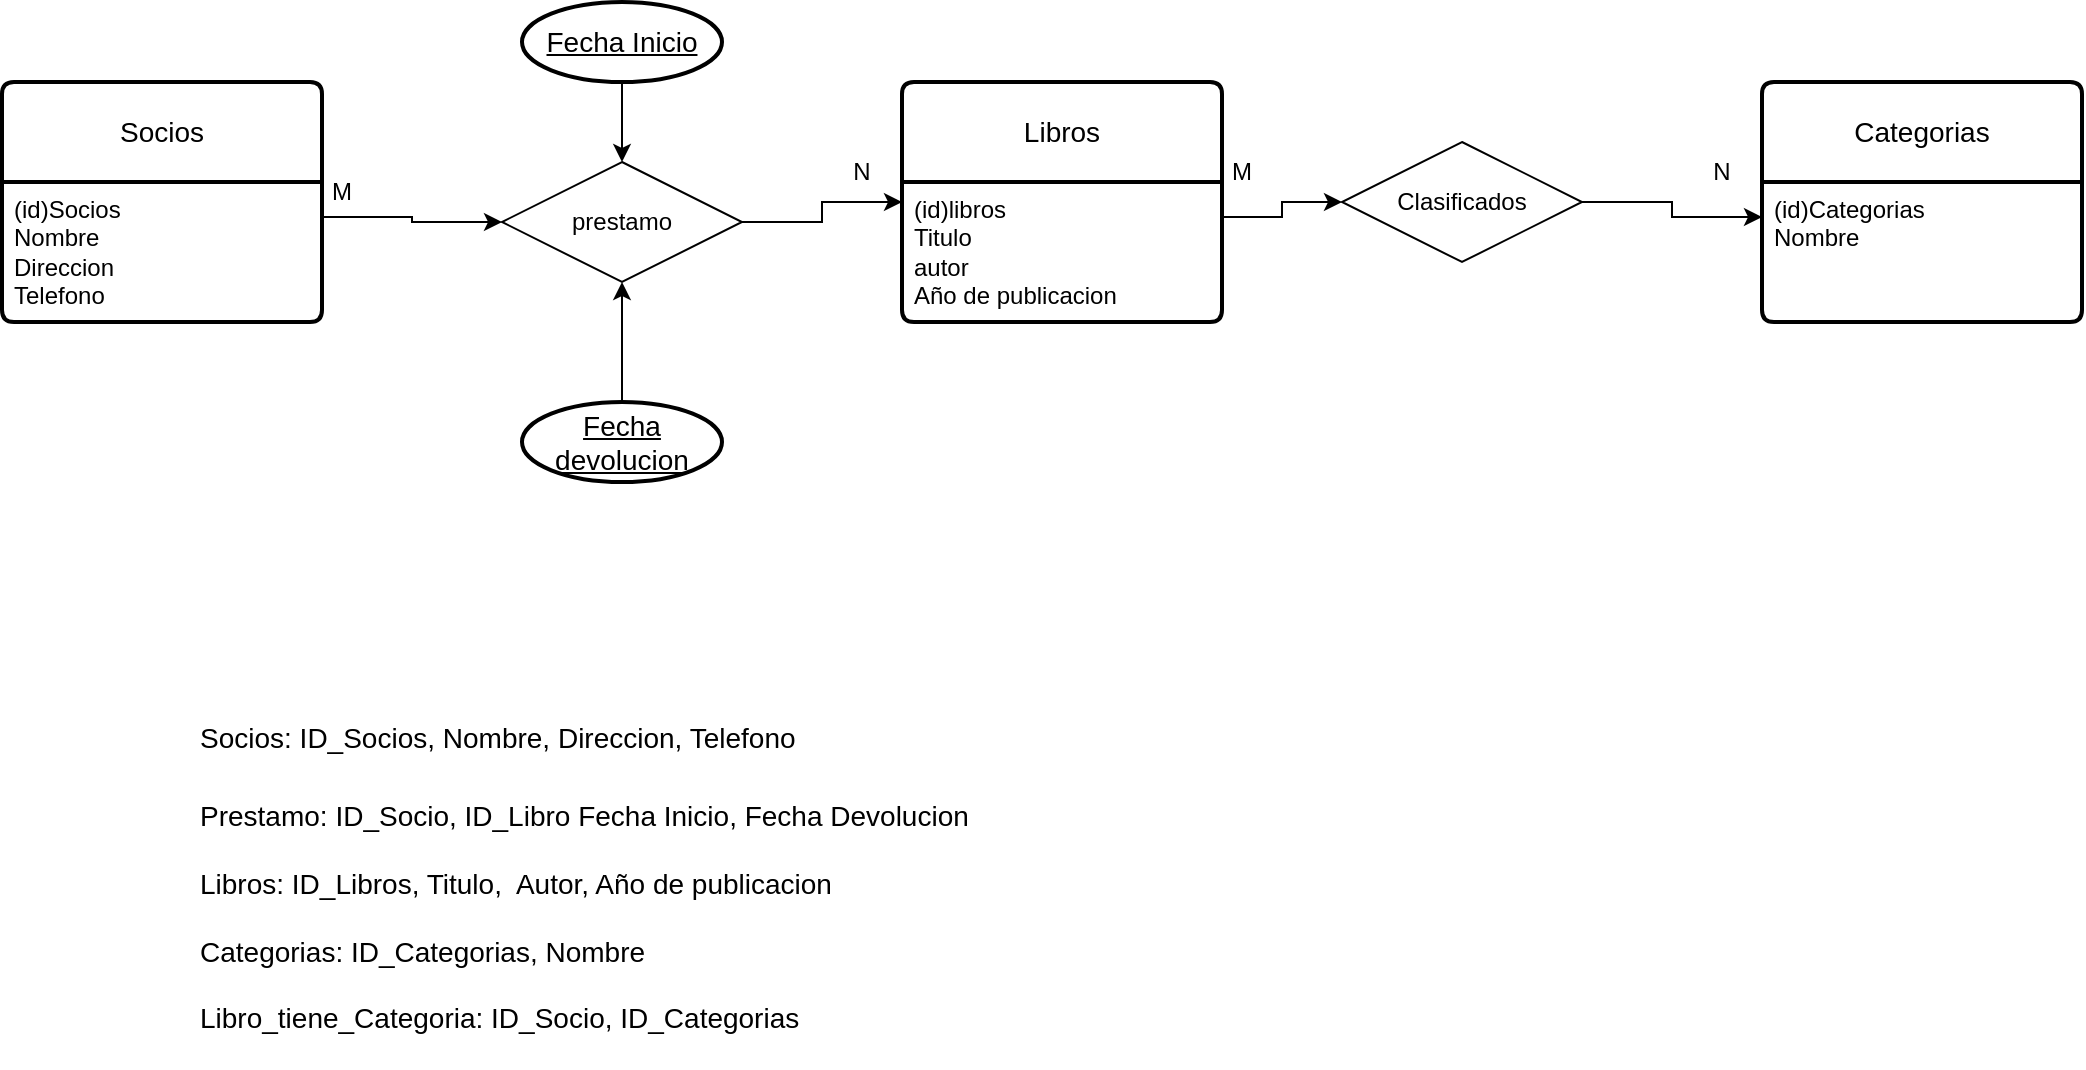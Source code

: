<mxfile version="28.2.7">
  <diagram name="Página-1" id="v4S8-J7HO90VfEI-XX9y">
    <mxGraphModel dx="2108" dy="567" grid="1" gridSize="10" guides="1" tooltips="1" connect="1" arrows="1" fold="1" page="1" pageScale="1" pageWidth="827" pageHeight="1169" math="0" shadow="0">
      <root>
        <mxCell id="0" />
        <mxCell id="1" parent="0" />
        <mxCell id="vJkgdpiVfPOg-435cQB6-1" value="Libros" style="swimlane;childLayout=stackLayout;horizontal=1;startSize=50;horizontalStack=0;rounded=1;fontSize=14;fontStyle=0;strokeWidth=2;resizeParent=0;resizeLast=1;shadow=0;dashed=0;align=center;arcSize=4;whiteSpace=wrap;html=1;" vertex="1" parent="1">
          <mxGeometry x="430" y="140" width="160" height="120" as="geometry" />
        </mxCell>
        <mxCell id="vJkgdpiVfPOg-435cQB6-2" value="(id)libros&lt;div&gt;Titulo&lt;/div&gt;&lt;div&gt;autor&lt;/div&gt;&lt;div&gt;Año de publicacion&lt;/div&gt;" style="align=left;strokeColor=none;fillColor=none;spacingLeft=4;spacingRight=4;fontSize=12;verticalAlign=top;resizable=0;rotatable=0;part=1;html=1;whiteSpace=wrap;" vertex="1" parent="vJkgdpiVfPOg-435cQB6-1">
          <mxGeometry y="50" width="160" height="70" as="geometry" />
        </mxCell>
        <mxCell id="vJkgdpiVfPOg-435cQB6-5" style="edgeStyle=orthogonalEdgeStyle;rounded=0;orthogonalLoop=1;jettySize=auto;html=1;exitX=0;exitY=0;exitDx=0;exitDy=0;" edge="1" parent="vJkgdpiVfPOg-435cQB6-1">
          <mxGeometry relative="1" as="geometry">
            <mxPoint x="80" y="120" as="sourcePoint" />
            <mxPoint x="80" y="120" as="targetPoint" />
          </mxGeometry>
        </mxCell>
        <mxCell id="vJkgdpiVfPOg-435cQB6-9" value="Socios" style="swimlane;childLayout=stackLayout;horizontal=1;startSize=50;horizontalStack=0;rounded=1;fontSize=14;fontStyle=0;strokeWidth=2;resizeParent=0;resizeLast=1;shadow=0;dashed=0;align=center;arcSize=4;whiteSpace=wrap;html=1;" vertex="1" parent="1">
          <mxGeometry x="-20" y="140" width="160" height="120" as="geometry" />
        </mxCell>
        <mxCell id="vJkgdpiVfPOg-435cQB6-10" value="(id)Socios&lt;div&gt;Nombre&lt;/div&gt;&lt;div&gt;Direccion&lt;/div&gt;&lt;div&gt;Telefono&lt;/div&gt;" style="align=left;strokeColor=none;fillColor=none;spacingLeft=4;spacingRight=4;fontSize=12;verticalAlign=top;resizable=0;rotatable=0;part=1;html=1;whiteSpace=wrap;" vertex="1" parent="vJkgdpiVfPOg-435cQB6-9">
          <mxGeometry y="50" width="160" height="70" as="geometry" />
        </mxCell>
        <mxCell id="vJkgdpiVfPOg-435cQB6-15" style="edgeStyle=orthogonalEdgeStyle;rounded=0;orthogonalLoop=1;jettySize=auto;html=1;exitX=1;exitY=0.5;exitDx=0;exitDy=0;entryX=0;entryY=0.5;entryDx=0;entryDy=0;" edge="1" parent="1" source="vJkgdpiVfPOg-435cQB6-13" target="vJkgdpiVfPOg-435cQB6-1">
          <mxGeometry relative="1" as="geometry" />
        </mxCell>
        <mxCell id="vJkgdpiVfPOg-435cQB6-13" value="prestamo" style="shape=rhombus;perimeter=rhombusPerimeter;whiteSpace=wrap;html=1;align=center;" vertex="1" parent="1">
          <mxGeometry x="230" y="180" width="120" height="60" as="geometry" />
        </mxCell>
        <mxCell id="vJkgdpiVfPOg-435cQB6-14" style="edgeStyle=orthogonalEdgeStyle;rounded=0;orthogonalLoop=1;jettySize=auto;html=1;exitX=1;exitY=0.25;exitDx=0;exitDy=0;entryX=0;entryY=0.5;entryDx=0;entryDy=0;" edge="1" parent="1" source="vJkgdpiVfPOg-435cQB6-10" target="vJkgdpiVfPOg-435cQB6-13">
          <mxGeometry relative="1" as="geometry" />
        </mxCell>
        <mxCell id="vJkgdpiVfPOg-435cQB6-16" value="N" style="text;html=1;whiteSpace=wrap;strokeColor=none;fillColor=none;align=center;verticalAlign=middle;rounded=0;" vertex="1" parent="1">
          <mxGeometry x="380" y="170" width="60" height="30" as="geometry" />
        </mxCell>
        <mxCell id="vJkgdpiVfPOg-435cQB6-17" value="M" style="text;html=1;whiteSpace=wrap;strokeColor=none;fillColor=none;align=center;verticalAlign=middle;rounded=0;" vertex="1" parent="1">
          <mxGeometry x="120" y="180" width="60" height="30" as="geometry" />
        </mxCell>
        <mxCell id="vJkgdpiVfPOg-435cQB6-20" value="Categorias" style="swimlane;childLayout=stackLayout;horizontal=1;startSize=50;horizontalStack=0;rounded=1;fontSize=14;fontStyle=0;strokeWidth=2;resizeParent=0;resizeLast=1;shadow=0;dashed=0;align=center;arcSize=4;whiteSpace=wrap;html=1;" vertex="1" parent="1">
          <mxGeometry x="860" y="140" width="160" height="120" as="geometry" />
        </mxCell>
        <mxCell id="vJkgdpiVfPOg-435cQB6-21" value="(id)Categorias&lt;div&gt;Nombre&lt;/div&gt;" style="align=left;strokeColor=none;fillColor=none;spacingLeft=4;spacingRight=4;fontSize=12;verticalAlign=top;resizable=0;rotatable=0;part=1;html=1;whiteSpace=wrap;" vertex="1" parent="vJkgdpiVfPOg-435cQB6-20">
          <mxGeometry y="50" width="160" height="70" as="geometry" />
        </mxCell>
        <mxCell id="vJkgdpiVfPOg-435cQB6-24" style="edgeStyle=orthogonalEdgeStyle;rounded=0;orthogonalLoop=1;jettySize=auto;html=1;exitX=1;exitY=0.5;exitDx=0;exitDy=0;entryX=0;entryY=0.25;entryDx=0;entryDy=0;" edge="1" parent="1" source="vJkgdpiVfPOg-435cQB6-22" target="vJkgdpiVfPOg-435cQB6-21">
          <mxGeometry relative="1" as="geometry" />
        </mxCell>
        <mxCell id="vJkgdpiVfPOg-435cQB6-22" value="Clasificados" style="shape=rhombus;perimeter=rhombusPerimeter;whiteSpace=wrap;html=1;align=center;" vertex="1" parent="1">
          <mxGeometry x="650" y="170" width="120" height="60" as="geometry" />
        </mxCell>
        <mxCell id="vJkgdpiVfPOg-435cQB6-23" style="edgeStyle=orthogonalEdgeStyle;rounded=0;orthogonalLoop=1;jettySize=auto;html=1;exitX=1;exitY=0.25;exitDx=0;exitDy=0;entryX=0;entryY=0.5;entryDx=0;entryDy=0;" edge="1" parent="1" source="vJkgdpiVfPOg-435cQB6-2" target="vJkgdpiVfPOg-435cQB6-22">
          <mxGeometry relative="1" as="geometry" />
        </mxCell>
        <mxCell id="vJkgdpiVfPOg-435cQB6-25" value="N" style="text;html=1;whiteSpace=wrap;strokeColor=none;fillColor=none;align=center;verticalAlign=middle;rounded=0;" vertex="1" parent="1">
          <mxGeometry x="810" y="170" width="60" height="30" as="geometry" />
        </mxCell>
        <mxCell id="vJkgdpiVfPOg-435cQB6-26" value="M" style="text;html=1;whiteSpace=wrap;strokeColor=none;fillColor=none;align=center;verticalAlign=middle;rounded=0;" vertex="1" parent="1">
          <mxGeometry x="570" y="170" width="60" height="30" as="geometry" />
        </mxCell>
        <mxCell id="vJkgdpiVfPOg-435cQB6-30" style="edgeStyle=orthogonalEdgeStyle;rounded=0;orthogonalLoop=1;jettySize=auto;html=1;exitX=0.5;exitY=1;exitDx=0;exitDy=0;entryX=0.5;entryY=0;entryDx=0;entryDy=0;fontFamily=Helvetica;fontSize=14;fontColor=default;fontStyle=0;horizontal=1;" edge="1" parent="1" source="vJkgdpiVfPOg-435cQB6-27" target="vJkgdpiVfPOg-435cQB6-13">
          <mxGeometry relative="1" as="geometry" />
        </mxCell>
        <mxCell id="vJkgdpiVfPOg-435cQB6-27" value="Fecha Inicio" style="ellipse;whiteSpace=wrap;html=1;align=center;fontStyle=4;rounded=1;shadow=0;dashed=0;strokeColor=default;strokeWidth=2;verticalAlign=middle;arcSize=4;fontFamily=Helvetica;fontSize=14;fontColor=default;horizontal=1;fillColor=default;" vertex="1" parent="1">
          <mxGeometry x="240" y="100" width="100" height="40" as="geometry" />
        </mxCell>
        <mxCell id="vJkgdpiVfPOg-435cQB6-29" style="edgeStyle=orthogonalEdgeStyle;rounded=0;orthogonalLoop=1;jettySize=auto;html=1;exitX=0.5;exitY=0;exitDx=0;exitDy=0;entryX=0.5;entryY=1;entryDx=0;entryDy=0;fontFamily=Helvetica;fontSize=14;fontColor=default;fontStyle=0;horizontal=1;" edge="1" parent="1" source="vJkgdpiVfPOg-435cQB6-28" target="vJkgdpiVfPOg-435cQB6-13">
          <mxGeometry relative="1" as="geometry" />
        </mxCell>
        <mxCell id="vJkgdpiVfPOg-435cQB6-28" value="Fecha devolucion" style="ellipse;whiteSpace=wrap;html=1;align=center;fontStyle=4;rounded=1;shadow=0;dashed=0;strokeColor=default;strokeWidth=2;verticalAlign=middle;arcSize=4;fontFamily=Helvetica;fontSize=14;fontColor=default;horizontal=1;fillColor=default;" vertex="1" parent="1">
          <mxGeometry x="240" y="300" width="100" height="40" as="geometry" />
        </mxCell>
        <mxCell id="vJkgdpiVfPOg-435cQB6-31" value="&lt;h1 style=&quot;margin-top: 0px;&quot;&gt;&lt;span style=&quot;background-color: transparent; color: light-dark(rgb(0, 0, 0), rgb(255, 255, 255)); font-size: 14px; font-weight: normal;&quot;&gt;Socios: ID_Socios, Nombre, Direccion, Telefono&lt;/span&gt;&lt;/h1&gt;&lt;div&gt;Prestamo: ID_Socio, ID_Libro Fecha Inicio, Fecha Devolucion&lt;/div&gt;&lt;div&gt;&lt;br&gt;&lt;/div&gt;&lt;div&gt;&lt;span style=&quot;background-color: transparent; color: light-dark(rgb(0, 0, 0), rgb(255, 255, 255)); font-size: 14px; font-weight: normal;&quot;&gt;Libros: ID_Libros, Titulo,&amp;nbsp; Autor, Año de publicacion&lt;/span&gt;&lt;/div&gt;&lt;div&gt;&lt;span style=&quot;background-color: transparent; color: light-dark(rgb(0, 0, 0), rgb(255, 255, 255)); font-size: 14px; font-weight: normal;&quot;&gt;&lt;br&gt;&lt;/span&gt;&lt;/div&gt;&lt;div&gt;&lt;span style=&quot;background-color: transparent; color: light-dark(rgb(0, 0, 0), rgb(255, 255, 255)); font-size: 14px; font-weight: normal;&quot;&gt;Categorias: ID_Categorias, Nombre&lt;/span&gt;&lt;/div&gt;&lt;div&gt;&lt;span style=&quot;background-color: transparent; color: light-dark(rgb(0, 0, 0), rgb(255, 255, 255)); font-size: 14px; font-weight: normal;&quot;&gt;&lt;br&gt;&lt;/span&gt;&lt;/div&gt;&lt;div&gt;&lt;span style=&quot;background-color: transparent; color: light-dark(rgb(0, 0, 0), rgb(255, 255, 255)); font-size: 14px; font-weight: normal;&quot;&gt;Libro_tiene_Categoria: ID_Socio, ID_Categorias&lt;/span&gt;&lt;/div&gt;" style="text;html=1;whiteSpace=wrap;overflow=hidden;rounded=0;fontFamily=Helvetica;fontSize=14;fontColor=default;fontStyle=0;horizontal=1;" vertex="1" parent="1">
          <mxGeometry x="77" y="440" width="750" height="190" as="geometry" />
        </mxCell>
      </root>
    </mxGraphModel>
  </diagram>
</mxfile>
